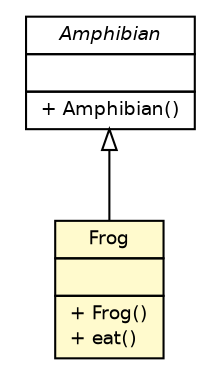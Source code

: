 #!/usr/local/bin/dot
#
# Class diagram 
# Generated by UMLGraph version 5.1 (http://www.umlgraph.org/)
#

digraph G {
	edge [fontname="Helvetica",fontsize=10,labelfontname="Helvetica",labelfontsize=10];
	node [fontname="Helvetica",fontsize=10,shape=plaintext];
	nodesep=0.25;
	ranksep=0.5;
	// com.lab49.siteDemo.model.Frog
	c47 [label=<<table title="com.lab49.siteDemo.model.Frog" border="0" cellborder="1" cellspacing="0" cellpadding="2" port="p" bgcolor="lemonChiffon" href="./Frog.html">
		<tr><td><table border="0" cellspacing="0" cellpadding="1">
<tr><td align="center" balign="center"> Frog </td></tr>
		</table></td></tr>
		<tr><td><table border="0" cellspacing="0" cellpadding="1">
<tr><td align="left" balign="left">  </td></tr>
		</table></td></tr>
		<tr><td><table border="0" cellspacing="0" cellpadding="1">
<tr><td align="left" balign="left"> + Frog() </td></tr>
<tr><td align="left" balign="left"> + eat() </td></tr>
		</table></td></tr>
		</table>>, fontname="Helvetica", fontcolor="black", fontsize=9.0];
	// com.lab49.siteDemo.model.Amphibian
	c49 [label=<<table title="com.lab49.siteDemo.model.Amphibian" border="0" cellborder="1" cellspacing="0" cellpadding="2" port="p" href="./Amphibian.html">
		<tr><td><table border="0" cellspacing="0" cellpadding="1">
<tr><td align="center" balign="center"><font face="Helvetica-Oblique"> Amphibian </font></td></tr>
		</table></td></tr>
		<tr><td><table border="0" cellspacing="0" cellpadding="1">
<tr><td align="left" balign="left">  </td></tr>
		</table></td></tr>
		<tr><td><table border="0" cellspacing="0" cellpadding="1">
<tr><td align="left" balign="left"> + Amphibian() </td></tr>
		</table></td></tr>
		</table>>, fontname="Helvetica", fontcolor="black", fontsize=9.0];
	//com.lab49.siteDemo.model.Frog extends com.lab49.siteDemo.model.Amphibian
	c49:p -> c47:p [dir=back,arrowtail=empty];
}

